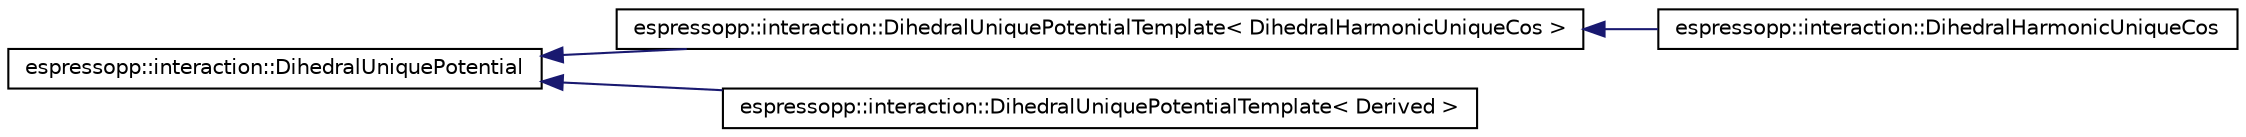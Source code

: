 digraph G
{
  edge [fontname="Helvetica",fontsize="10",labelfontname="Helvetica",labelfontsize="10"];
  node [fontname="Helvetica",fontsize="10",shape=record];
  rankdir="LR";
  Node1 [label="espressopp::interaction::DihedralUniquePotential",height=0.2,width=0.4,color="black", fillcolor="white", style="filled",URL="$classespressopp_1_1interaction_1_1DihedralUniquePotential.html"];
  Node1 -> Node2 [dir="back",color="midnightblue",fontsize="10",style="solid",fontname="Helvetica"];
  Node2 [label="espressopp::interaction::DihedralUniquePotentialTemplate\< DihedralHarmonicUniqueCos \>",height=0.2,width=0.4,color="black", fillcolor="white", style="filled",URL="$classespressopp_1_1interaction_1_1DihedralUniquePotentialTemplate.html"];
  Node2 -> Node3 [dir="back",color="midnightblue",fontsize="10",style="solid",fontname="Helvetica"];
  Node3 [label="espressopp::interaction::DihedralHarmonicUniqueCos",height=0.2,width=0.4,color="black", fillcolor="white", style="filled",URL="$classespressopp_1_1interaction_1_1DihedralHarmonicUniqueCos.html",tooltip="This class provides methods to compute forces and energies of the DihedralHarmonicUniqueCos dihedral ..."];
  Node1 -> Node4 [dir="back",color="midnightblue",fontsize="10",style="solid",fontname="Helvetica"];
  Node4 [label="espressopp::interaction::DihedralUniquePotentialTemplate\< Derived \>",height=0.2,width=0.4,color="black", fillcolor="white", style="filled",URL="$classespressopp_1_1interaction_1_1DihedralUniquePotentialTemplate.html"];
}
